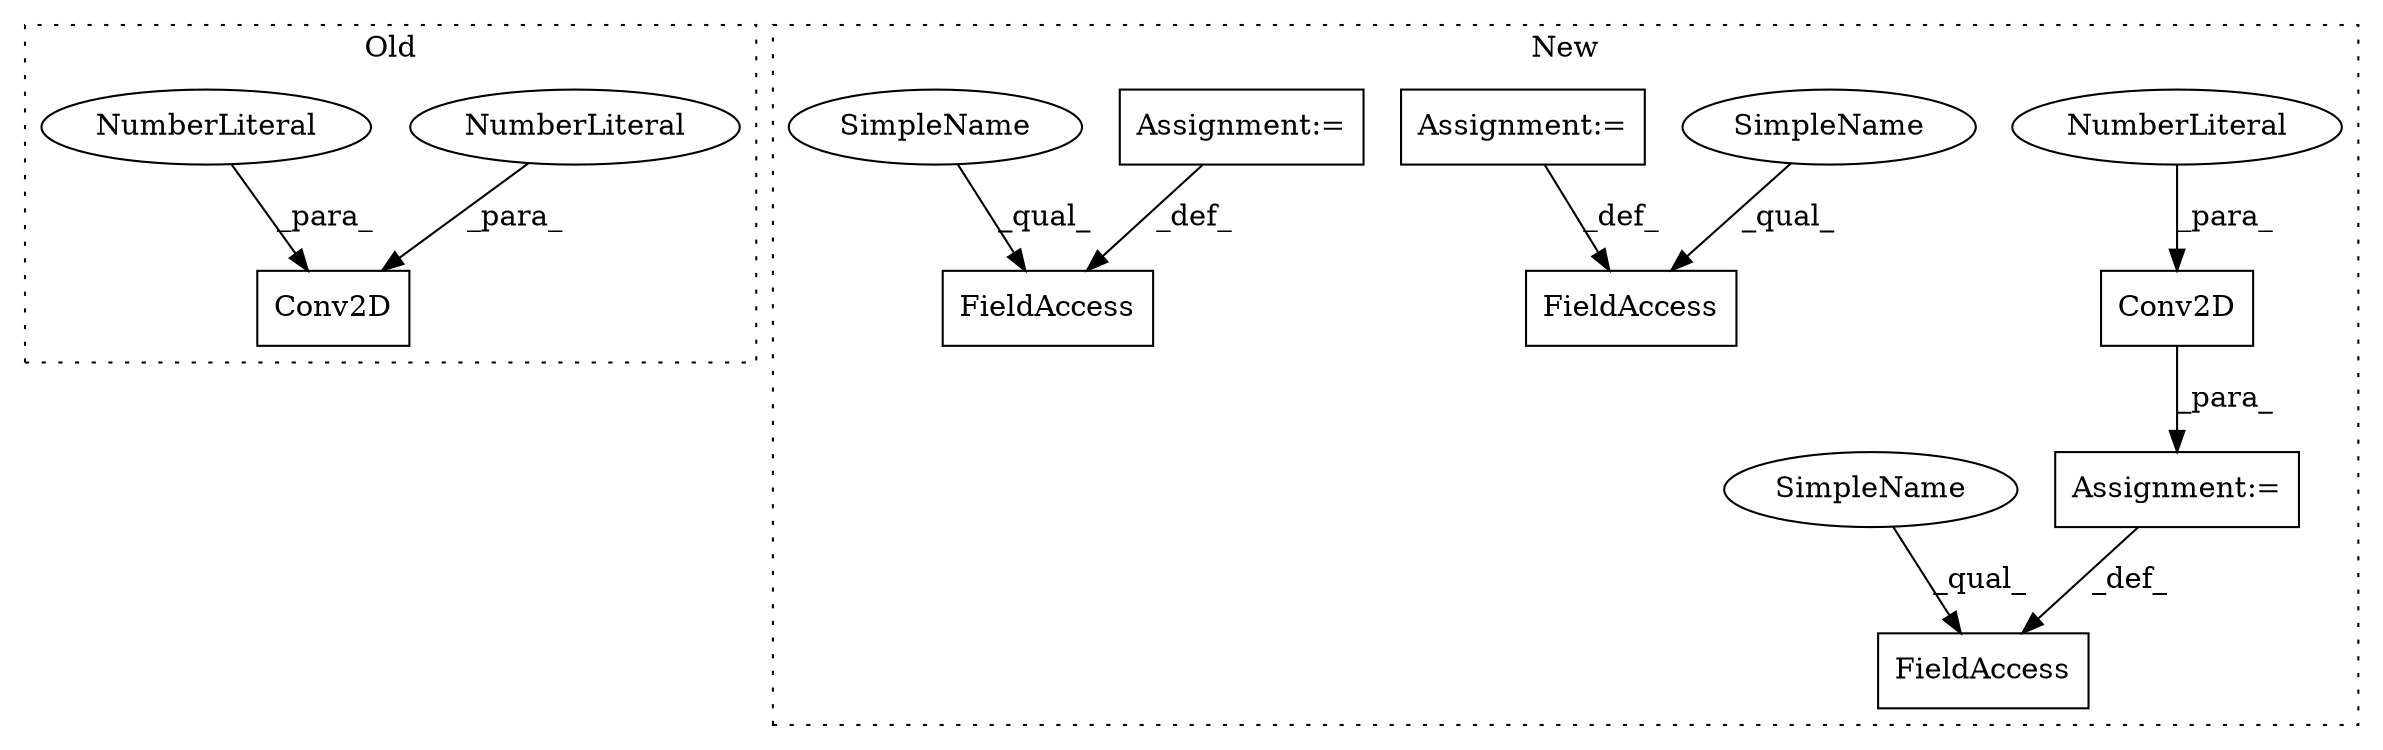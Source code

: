 digraph G {
subgraph cluster0 {
1 [label="Conv2D" a="32" s="1323,1389" l="7,1" shape="box"];
3 [label="NumberLiteral" a="34" s="1346" l="1" shape="ellipse"];
5 [label="NumberLiteral" a="34" s="1344" l="1" shape="ellipse"];
label = "Old";
style="dotted";
}
subgraph cluster1 {
2 [label="Conv2D" a="32" s="2497,2524" l="7,1" shape="box"];
4 [label="NumberLiteral" a="34" s="2517" l="1" shape="ellipse"];
6 [label="FieldAccess" a="22" s="2483" l="10" shape="box"];
7 [label="FieldAccess" a="22" s="2731" l="13" shape="box"];
8 [label="FieldAccess" a="22" s="2610" l="8" shape="box"];
9 [label="Assignment:=" a="7" s="2493" l="1" shape="box"];
10 [label="Assignment:=" a="7" s="2618" l="1" shape="box"];
11 [label="Assignment:=" a="7" s="2744" l="1" shape="box"];
12 [label="SimpleName" a="42" s="2610" l="4" shape="ellipse"];
13 [label="SimpleName" a="42" s="2731" l="4" shape="ellipse"];
14 [label="SimpleName" a="42" s="2483" l="4" shape="ellipse"];
label = "New";
style="dotted";
}
2 -> 9 [label="_para_"];
3 -> 1 [label="_para_"];
4 -> 2 [label="_para_"];
5 -> 1 [label="_para_"];
9 -> 6 [label="_def_"];
10 -> 8 [label="_def_"];
11 -> 7 [label="_def_"];
12 -> 8 [label="_qual_"];
13 -> 7 [label="_qual_"];
14 -> 6 [label="_qual_"];
}